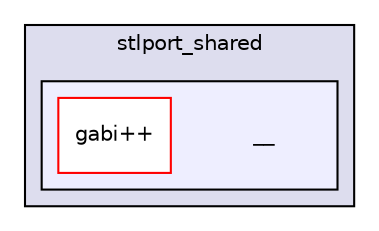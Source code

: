 digraph "fmod/android/fmodstudioapi10503android/api/lowlevel/examples/eclipse/3d/obj/local/armeabi-v7a/objs-debug/stlport_shared/__" {
  compound=true
  node [ fontsize="10", fontname="Helvetica"];
  edge [ labelfontsize="10", labelfontname="Helvetica"];
  subgraph clusterdir_363e55f0ba39bb458be1130f95743bce {
    graph [ bgcolor="#ddddee", pencolor="black", label="stlport_shared" fontname="Helvetica", fontsize="10", URL="dir_363e55f0ba39bb458be1130f95743bce.html"]
  subgraph clusterdir_120c7a25d0f00a83eacc6c5b04c9d73b {
    graph [ bgcolor="#eeeeff", pencolor="black", label="" URL="dir_120c7a25d0f00a83eacc6c5b04c9d73b.html"];
    dir_120c7a25d0f00a83eacc6c5b04c9d73b [shape=plaintext label="__"];
    dir_590d8a1198d954ebc4165ef6be840148 [shape=box label="gabi++" color="red" fillcolor="white" style="filled" URL="dir_590d8a1198d954ebc4165ef6be840148.html"];
  }
  }
}
